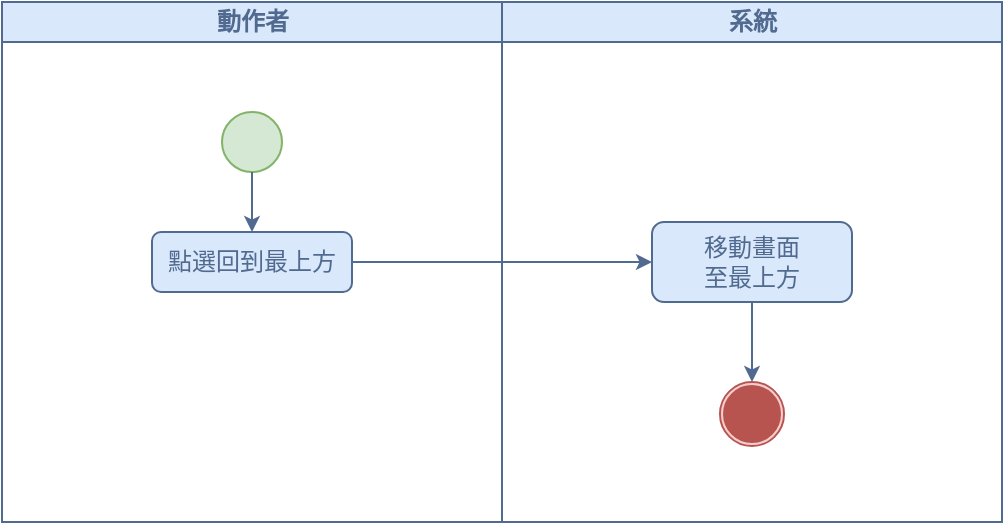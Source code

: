 <mxfile version="21.6.5" type="device">
  <diagram name="Page-1" id="0783ab3e-0a74-02c8-0abd-f7b4e66b4bec">
    <mxGraphModel dx="978" dy="571" grid="1" gridSize="10" guides="1" tooltips="1" connect="1" arrows="1" fold="1" page="1" pageScale="1" pageWidth="827" pageHeight="1169" background="none" math="0" shadow="0">
      <root>
        <mxCell id="0" />
        <mxCell id="1" parent="0" />
        <mxCell id="1c1d494c118603dd-2" value="&lt;font color=&quot;#516a8f&quot;&gt;動作者&lt;/font&gt;" style="swimlane;html=1;startSize=20;fillColor=#dae8fc;strokeColor=#516A8F;" parent="1" vertex="1">
          <mxGeometry x="175" y="80" width="250" height="260" as="geometry" />
        </mxCell>
        <mxCell id="CdWKcS6R5QREeGc17HmZ-15" value="&lt;font color=&quot;#516a8f&quot;&gt;點選回到最上方&lt;/font&gt;" style="rounded=1;whiteSpace=wrap;html=1;shadow=0;comic=0;labelBackgroundColor=none;strokeWidth=1;fontFamily=Verdana;fontSize=12;align=center;arcSize=15;fillColor=#dae8fc;strokeColor=#516A8F;glass=0;" parent="1c1d494c118603dd-2" vertex="1">
          <mxGeometry x="75" y="115" width="100" height="30" as="geometry" />
        </mxCell>
        <mxCell id="60571a20871a0731-4" value="" style="ellipse;whiteSpace=wrap;html=1;rounded=0;shadow=0;comic=0;labelBackgroundColor=none;strokeWidth=1;fillColor=#d5e8d4;fontFamily=Verdana;fontSize=12;align=center;strokeColor=#82b366;" parent="1c1d494c118603dd-2" vertex="1">
          <mxGeometry x="110" y="55" width="30" height="30" as="geometry" />
        </mxCell>
        <mxCell id="1c1d494c118603dd-39" style="edgeStyle=none;rounded=0;html=1;labelBackgroundColor=none;startArrow=none;startFill=0;startSize=5;endArrow=classic;endFill=1;endSize=5;jettySize=auto;orthogonalLoop=1;strokeWidth=1;fontFamily=Verdana;fontSize=12;exitX=0.5;exitY=1;exitDx=0;exitDy=0;strokeColor=#516A8F;arcSize=20;entryX=0.5;entryY=0;entryDx=0;entryDy=0;" parent="1c1d494c118603dd-2" source="60571a20871a0731-4" target="CdWKcS6R5QREeGc17HmZ-15" edge="1">
          <mxGeometry relative="1" as="geometry">
            <mxPoint x="-170.45" y="265.0" as="sourcePoint" />
            <mxPoint x="125" y="115" as="targetPoint" />
          </mxGeometry>
        </mxCell>
        <mxCell id="1c1d494c118603dd-3" value="&lt;font color=&quot;#516a8f&quot;&gt;系統&lt;/font&gt;" style="swimlane;html=1;startSize=20;fillColor=#dae8fc;strokeColor=#516A8F;" parent="1" vertex="1">
          <mxGeometry x="425" y="80" width="250" height="260" as="geometry" />
        </mxCell>
        <mxCell id="CdWKcS6R5QREeGc17HmZ-11" value="&lt;font color=&quot;#516a8f&quot;&gt;移動畫面&lt;br&gt;至最上方&lt;/font&gt;" style="rounded=1;whiteSpace=wrap;html=1;shadow=0;comic=0;labelBackgroundColor=none;strokeWidth=1;fontFamily=Verdana;fontSize=12;align=center;arcSize=15;fillColor=#dae8fc;strokeColor=#516A8F;glass=0;" parent="1c1d494c118603dd-3" vertex="1">
          <mxGeometry x="75" y="110" width="100" height="40" as="geometry" />
        </mxCell>
        <mxCell id="t5bb0kTeRHAlqyquHPTp-5" style="edgeStyle=none;rounded=0;html=1;labelBackgroundColor=none;startArrow=none;startFill=0;startSize=5;endArrow=classic;endFill=1;endSize=5;jettySize=auto;orthogonalLoop=1;strokeWidth=1;fontFamily=Verdana;fontSize=12;exitX=0.5;exitY=1;exitDx=0;exitDy=0;strokeColor=#516A8F;arcSize=20;entryX=0.5;entryY=0;entryDx=0;entryDy=0;" parent="1c1d494c118603dd-3" source="CdWKcS6R5QREeGc17HmZ-11" target="CdWKcS6R5QREeGc17HmZ-9" edge="1">
          <mxGeometry relative="1" as="geometry">
            <mxPoint x="125" y="390" as="sourcePoint" />
            <mxPoint x="135" y="320" as="targetPoint" />
          </mxGeometry>
        </mxCell>
        <mxCell id="CdWKcS6R5QREeGc17HmZ-10" value="" style="group" parent="1c1d494c118603dd-3" vertex="1" connectable="0">
          <mxGeometry x="109" y="190" width="32" height="32" as="geometry" />
        </mxCell>
        <mxCell id="CdWKcS6R5QREeGc17HmZ-8" value="" style="ellipse;whiteSpace=wrap;html=1;aspect=fixed;fillColor=#b85450;strokeColor=#f8cecc;" parent="CdWKcS6R5QREeGc17HmZ-10" vertex="1">
          <mxGeometry x="1" y="1" width="30" height="30" as="geometry" />
        </mxCell>
        <mxCell id="CdWKcS6R5QREeGc17HmZ-9" value="" style="ellipse;whiteSpace=wrap;html=1;aspect=fixed;fillColor=none;strokeColor=#B85450;" parent="CdWKcS6R5QREeGc17HmZ-10" vertex="1">
          <mxGeometry width="32" height="32" as="geometry" />
        </mxCell>
        <mxCell id="pjvVkW8nbLmo86YK36rq-1" style="edgeStyle=none;rounded=0;html=1;labelBackgroundColor=none;startArrow=none;startFill=0;startSize=5;endArrow=classic;endFill=1;endSize=5;jettySize=auto;orthogonalLoop=1;strokeWidth=1;fontFamily=Verdana;fontSize=12;exitX=1;exitY=0.5;exitDx=0;exitDy=0;strokeColor=#516A8F;arcSize=20;entryX=0;entryY=0.5;entryDx=0;entryDy=0;" parent="1" source="CdWKcS6R5QREeGc17HmZ-15" target="CdWKcS6R5QREeGc17HmZ-11" edge="1">
          <mxGeometry relative="1" as="geometry">
            <mxPoint x="570" y="170" as="sourcePoint" />
            <mxPoint x="490" y="260" as="targetPoint" />
          </mxGeometry>
        </mxCell>
      </root>
    </mxGraphModel>
  </diagram>
</mxfile>
